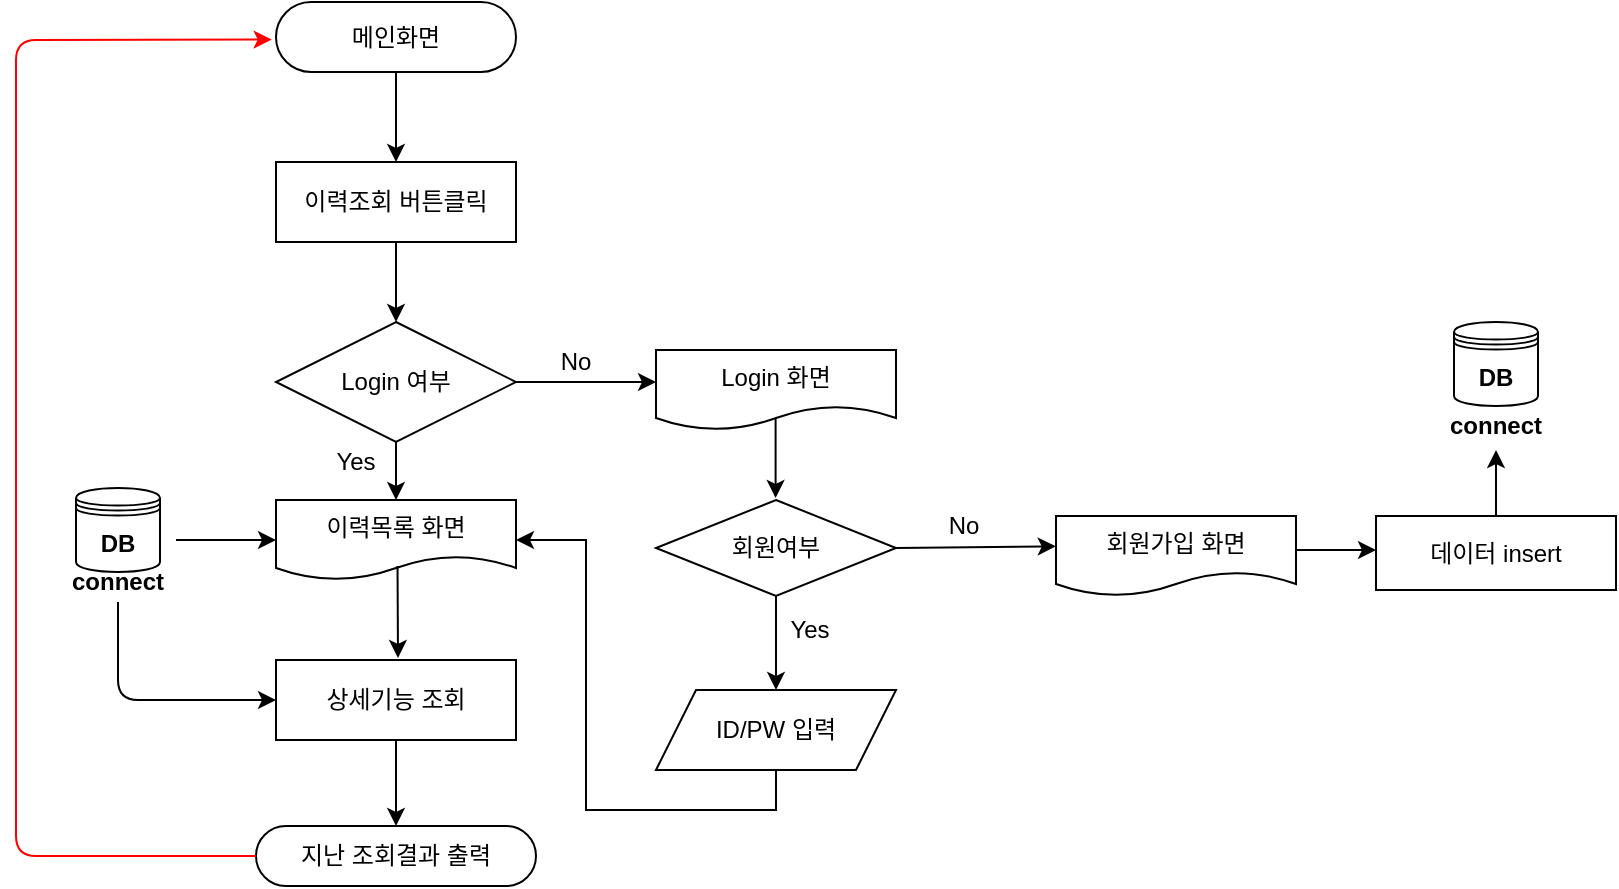 <mxfile version="15.0.5" type="github">
  <diagram id="H4slCl4mYdJ7hZng0pLj" name="Page-1">
    <mxGraphModel dx="1038" dy="547" grid="1" gridSize="10" guides="1" tooltips="1" connect="1" arrows="1" fold="1" page="1" pageScale="1" pageWidth="827" pageHeight="1169" math="0" shadow="0">
      <root>
        <mxCell id="0" />
        <mxCell id="1" parent="0" />
        <mxCell id="N3k0d1vubhuxOhTGLTtJ-4" style="edgeStyle=orthogonalEdgeStyle;rounded=0;orthogonalLoop=1;jettySize=auto;html=1;exitX=0.5;exitY=1;exitDx=0;exitDy=0;entryX=0.5;entryY=0;entryDx=0;entryDy=0;" parent="1" source="N3k0d1vubhuxOhTGLTtJ-1" target="N3k0d1vubhuxOhTGLTtJ-5" edge="1">
          <mxGeometry relative="1" as="geometry">
            <mxPoint x="190" y="90" as="targetPoint" />
          </mxGeometry>
        </mxCell>
        <mxCell id="N3k0d1vubhuxOhTGLTtJ-1" value="메인화면" style="whiteSpace=wrap;html=1;rounded=1;arcSize=50;align=center;verticalAlign=middle;strokeWidth=1;autosize=1;spacing=4;treeFolding=1;treeMoving=1;newEdgeStyle={&quot;edgeStyle&quot;:&quot;entityRelationEdgeStyle&quot;,&quot;startArrow&quot;:&quot;none&quot;,&quot;endArrow&quot;:&quot;none&quot;,&quot;segment&quot;:10,&quot;curved&quot;:1};" parent="1" vertex="1">
          <mxGeometry x="140" y="10" width="120" height="35" as="geometry" />
        </mxCell>
        <mxCell id="N3k0d1vubhuxOhTGLTtJ-6" style="edgeStyle=orthogonalEdgeStyle;rounded=0;orthogonalLoop=1;jettySize=auto;html=1;" parent="1" source="N3k0d1vubhuxOhTGLTtJ-5" edge="1">
          <mxGeometry relative="1" as="geometry">
            <mxPoint x="200" y="170" as="targetPoint" />
          </mxGeometry>
        </mxCell>
        <mxCell id="N3k0d1vubhuxOhTGLTtJ-5" value="이력조회 버튼클릭" style="rounded=0;whiteSpace=wrap;html=1;" parent="1" vertex="1">
          <mxGeometry x="140" y="90" width="120" height="40" as="geometry" />
        </mxCell>
        <mxCell id="N3k0d1vubhuxOhTGLTtJ-7" value="Login 화면" style="shape=document;whiteSpace=wrap;html=1;boundedLbl=1;" parent="1" vertex="1">
          <mxGeometry x="330" y="184" width="120" height="40" as="geometry" />
        </mxCell>
        <mxCell id="N3k0d1vubhuxOhTGLTtJ-8" value="" style="endArrow=classic;html=1;" parent="1" edge="1">
          <mxGeometry width="50" height="50" relative="1" as="geometry">
            <mxPoint x="389.8" y="218" as="sourcePoint" />
            <mxPoint x="389.8" y="258" as="targetPoint" />
          </mxGeometry>
        </mxCell>
        <mxCell id="N3k0d1vubhuxOhTGLTtJ-9" value="회원여부" style="rhombus;whiteSpace=wrap;html=1;" parent="1" vertex="1">
          <mxGeometry x="330" y="259" width="120" height="48" as="geometry" />
        </mxCell>
        <mxCell id="N3k0d1vubhuxOhTGLTtJ-10" value="" style="endArrow=classic;html=1;entryX=-0.001;entryY=0.379;entryDx=0;entryDy=0;entryPerimeter=0;" parent="1" target="N3k0d1vubhuxOhTGLTtJ-11" edge="1">
          <mxGeometry width="50" height="50" relative="1" as="geometry">
            <mxPoint x="450" y="283" as="sourcePoint" />
            <mxPoint x="490" y="283" as="targetPoint" />
          </mxGeometry>
        </mxCell>
        <mxCell id="N3k0d1vubhuxOhTGLTtJ-11" value="회원가입 화면" style="shape=document;whiteSpace=wrap;html=1;boundedLbl=1;" parent="1" vertex="1">
          <mxGeometry x="530" y="267" width="120" height="40" as="geometry" />
        </mxCell>
        <mxCell id="N3k0d1vubhuxOhTGLTtJ-12" value="" style="endArrow=classic;html=1;" parent="1" edge="1">
          <mxGeometry width="50" height="50" relative="1" as="geometry">
            <mxPoint x="650" y="284" as="sourcePoint" />
            <mxPoint x="690" y="284" as="targetPoint" />
          </mxGeometry>
        </mxCell>
        <mxCell id="N3k0d1vubhuxOhTGLTtJ-13" value="데이터 insert" style="rounded=0;whiteSpace=wrap;html=1;" parent="1" vertex="1">
          <mxGeometry x="690" y="267" width="120" height="37" as="geometry" />
        </mxCell>
        <mxCell id="N3k0d1vubhuxOhTGLTtJ-14" value="No" style="text;html=1;strokeColor=none;fillColor=none;align=center;verticalAlign=middle;whiteSpace=wrap;rounded=0;" parent="1" vertex="1">
          <mxGeometry x="464" y="262" width="40" height="20" as="geometry" />
        </mxCell>
        <mxCell id="N3k0d1vubhuxOhTGLTtJ-15" value="" style="endArrow=classic;html=1;" parent="1" edge="1">
          <mxGeometry width="50" height="50" relative="1" as="geometry">
            <mxPoint x="750" y="267" as="sourcePoint" />
            <mxPoint x="750" y="234" as="targetPoint" />
          </mxGeometry>
        </mxCell>
        <mxCell id="N3k0d1vubhuxOhTGLTtJ-18" value="" style="group" parent="1" vertex="1" connectable="0">
          <mxGeometry x="729" y="170" width="42" height="62" as="geometry" />
        </mxCell>
        <mxCell id="N3k0d1vubhuxOhTGLTtJ-16" value="&lt;b&gt;DB&lt;/b&gt;" style="shape=datastore;whiteSpace=wrap;html=1;" parent="N3k0d1vubhuxOhTGLTtJ-18" vertex="1">
          <mxGeometry width="42" height="42" as="geometry" />
        </mxCell>
        <mxCell id="N3k0d1vubhuxOhTGLTtJ-17" value="&lt;b&gt;connect&lt;/b&gt;" style="text;html=1;strokeColor=none;fillColor=none;align=center;verticalAlign=middle;whiteSpace=wrap;rounded=0;" parent="N3k0d1vubhuxOhTGLTtJ-18" vertex="1">
          <mxGeometry x="1" y="42" width="40" height="20" as="geometry" />
        </mxCell>
        <mxCell id="N3k0d1vubhuxOhTGLTtJ-19" value="" style="endArrow=classic;html=1;" parent="1" edge="1">
          <mxGeometry width="50" height="50" relative="1" as="geometry">
            <mxPoint x="390" y="307" as="sourcePoint" />
            <mxPoint x="390" y="354" as="targetPoint" />
          </mxGeometry>
        </mxCell>
        <mxCell id="N3k0d1vubhuxOhTGLTtJ-20" value="Yes" style="text;html=1;strokeColor=none;fillColor=none;align=center;verticalAlign=middle;whiteSpace=wrap;rounded=0;" parent="1" vertex="1">
          <mxGeometry x="387" y="314" width="40" height="20" as="geometry" />
        </mxCell>
        <mxCell id="N3k0d1vubhuxOhTGLTtJ-22" style="edgeStyle=orthogonalEdgeStyle;rounded=0;orthogonalLoop=1;jettySize=auto;html=1;exitX=0.5;exitY=1;exitDx=0;exitDy=0;entryX=1;entryY=0.5;entryDx=0;entryDy=0;" parent="1" source="N3k0d1vubhuxOhTGLTtJ-21" edge="1" target="N3k0d1vubhuxOhTGLTtJ-23">
          <mxGeometry relative="1" as="geometry">
            <mxPoint x="220" y="604.0" as="targetPoint" />
          </mxGeometry>
        </mxCell>
        <mxCell id="N3k0d1vubhuxOhTGLTtJ-21" value="ID/PW 입력" style="shape=parallelogram;perimeter=parallelogramPerimeter;whiteSpace=wrap;html=1;fixedSize=1;" parent="1" vertex="1">
          <mxGeometry x="330" y="354" width="120" height="40" as="geometry" />
        </mxCell>
        <mxCell id="N3k0d1vubhuxOhTGLTtJ-23" value="이력목록 화면" style="shape=document;whiteSpace=wrap;html=1;boundedLbl=1;" parent="1" vertex="1">
          <mxGeometry x="140" y="259" width="120" height="40" as="geometry" />
        </mxCell>
        <mxCell id="N3k0d1vubhuxOhTGLTtJ-24" value="" style="endArrow=classic;html=1;" parent="1" edge="1">
          <mxGeometry width="50" height="50" relative="1" as="geometry">
            <mxPoint x="200.76" y="292" as="sourcePoint" />
            <mxPoint x="201" y="338" as="targetPoint" />
          </mxGeometry>
        </mxCell>
        <mxCell id="N3k0d1vubhuxOhTGLTtJ-26" value="상세기능 조회" style="rounded=0;whiteSpace=wrap;html=1;" parent="1" vertex="1">
          <mxGeometry x="140" y="339" width="120" height="40" as="geometry" />
        </mxCell>
        <mxCell id="N3k0d1vubhuxOhTGLTtJ-27" value="" style="group" parent="1" vertex="1" connectable="0">
          <mxGeometry x="40" y="248" width="42" height="62" as="geometry" />
        </mxCell>
        <mxCell id="N3k0d1vubhuxOhTGLTtJ-28" value="&lt;b&gt;DB&lt;/b&gt;" style="shape=datastore;whiteSpace=wrap;html=1;" parent="N3k0d1vubhuxOhTGLTtJ-27" vertex="1">
          <mxGeometry y="5" width="42" height="42" as="geometry" />
        </mxCell>
        <mxCell id="N3k0d1vubhuxOhTGLTtJ-29" value="&lt;b&gt;connect&lt;/b&gt;" style="text;html=1;strokeColor=none;fillColor=none;align=center;verticalAlign=middle;whiteSpace=wrap;rounded=0;" parent="N3k0d1vubhuxOhTGLTtJ-27" vertex="1">
          <mxGeometry x="1" y="42" width="40" height="20" as="geometry" />
        </mxCell>
        <mxCell id="N3k0d1vubhuxOhTGLTtJ-30" value="" style="endArrow=classic;html=1;entryX=0;entryY=0.5;entryDx=0;entryDy=0;" parent="1" edge="1" target="N3k0d1vubhuxOhTGLTtJ-23">
          <mxGeometry width="50" height="50" relative="1" as="geometry">
            <mxPoint x="90" y="279" as="sourcePoint" />
            <mxPoint x="130" y="280" as="targetPoint" />
          </mxGeometry>
        </mxCell>
        <mxCell id="N3k0d1vubhuxOhTGLTtJ-34" value="" style="endArrow=classic;html=1;edgeStyle=orthogonalEdgeStyle;exitX=0.5;exitY=1;exitDx=0;exitDy=0;entryX=0;entryY=0.5;entryDx=0;entryDy=0;" parent="1" source="N3k0d1vubhuxOhTGLTtJ-29" target="N3k0d1vubhuxOhTGLTtJ-26" edge="1">
          <mxGeometry width="50" height="50" relative="1" as="geometry">
            <mxPoint x="338" y="664" as="sourcePoint" />
            <mxPoint x="490" y="800" as="targetPoint" />
            <Array as="points">
              <mxPoint x="61" y="359" />
            </Array>
          </mxGeometry>
        </mxCell>
        <mxCell id="N3k0d1vubhuxOhTGLTtJ-35" value="지난 조회결과 출력" style="whiteSpace=wrap;html=1;rounded=1;arcSize=50;align=center;verticalAlign=middle;strokeWidth=1;autosize=1;spacing=4;treeFolding=1;treeMoving=1;newEdgeStyle={&quot;edgeStyle&quot;:&quot;entityRelationEdgeStyle&quot;,&quot;startArrow&quot;:&quot;none&quot;,&quot;endArrow&quot;:&quot;none&quot;,&quot;segment&quot;:10,&quot;curved&quot;:1};" parent="1" vertex="1">
          <mxGeometry x="130" y="422" width="140" height="30" as="geometry" />
        </mxCell>
        <mxCell id="N3k0d1vubhuxOhTGLTtJ-36" value="" style="endArrow=classic;html=1;entryX=0.5;entryY=0;entryDx=0;entryDy=0;" parent="1" source="N3k0d1vubhuxOhTGLTtJ-26" target="N3k0d1vubhuxOhTGLTtJ-35" edge="1">
          <mxGeometry width="50" height="50" relative="1" as="geometry">
            <mxPoint x="140" y="429" as="sourcePoint" />
            <mxPoint x="190" y="379" as="targetPoint" />
          </mxGeometry>
        </mxCell>
        <mxCell id="N3k0d1vubhuxOhTGLTtJ-37" value="" style="endArrow=classic;html=1;fillColor=#FF3333;strokeColor=#FF0000;entryX=-0.018;entryY=0.536;entryDx=0;entryDy=0;entryPerimeter=0;exitX=0;exitY=0.5;exitDx=0;exitDy=0;" parent="1" target="N3k0d1vubhuxOhTGLTtJ-1" edge="1" source="N3k0d1vubhuxOhTGLTtJ-35">
          <mxGeometry width="50" height="50" relative="1" as="geometry">
            <mxPoint x="80" y="600" as="sourcePoint" />
            <mxPoint x="10" y="30" as="targetPoint" />
            <Array as="points">
              <mxPoint x="10" y="437" />
              <mxPoint x="10" y="29" />
            </Array>
          </mxGeometry>
        </mxCell>
        <mxCell id="vX_sqwmCdWjAAZ_Q6kNa-1" value="Login 여부" style="rhombus;whiteSpace=wrap;html=1;" vertex="1" parent="1">
          <mxGeometry x="140" y="170" width="120" height="60" as="geometry" />
        </mxCell>
        <mxCell id="vX_sqwmCdWjAAZ_Q6kNa-2" value="" style="endArrow=classic;html=1;exitX=1;exitY=0.5;exitDx=0;exitDy=0;" edge="1" parent="1" source="vX_sqwmCdWjAAZ_Q6kNa-1">
          <mxGeometry width="50" height="50" relative="1" as="geometry">
            <mxPoint x="370" y="370" as="sourcePoint" />
            <mxPoint x="330" y="200" as="targetPoint" />
          </mxGeometry>
        </mxCell>
        <mxCell id="vX_sqwmCdWjAAZ_Q6kNa-3" value="No" style="text;html=1;strokeColor=none;fillColor=none;align=center;verticalAlign=middle;whiteSpace=wrap;rounded=0;" vertex="1" parent="1">
          <mxGeometry x="270" y="180" width="40" height="20" as="geometry" />
        </mxCell>
        <mxCell id="vX_sqwmCdWjAAZ_Q6kNa-4" value="" style="endArrow=classic;html=1;exitX=0.5;exitY=1;exitDx=0;exitDy=0;entryX=0.5;entryY=0;entryDx=0;entryDy=0;" edge="1" parent="1" source="vX_sqwmCdWjAAZ_Q6kNa-1" target="N3k0d1vubhuxOhTGLTtJ-23">
          <mxGeometry width="50" height="50" relative="1" as="geometry">
            <mxPoint x="370" y="470" as="sourcePoint" />
            <mxPoint x="420" y="420" as="targetPoint" />
          </mxGeometry>
        </mxCell>
        <mxCell id="vX_sqwmCdWjAAZ_Q6kNa-5" value="Yes" style="text;html=1;strokeColor=none;fillColor=none;align=center;verticalAlign=middle;whiteSpace=wrap;rounded=0;" vertex="1" parent="1">
          <mxGeometry x="160" y="230" width="40" height="20" as="geometry" />
        </mxCell>
      </root>
    </mxGraphModel>
  </diagram>
</mxfile>
